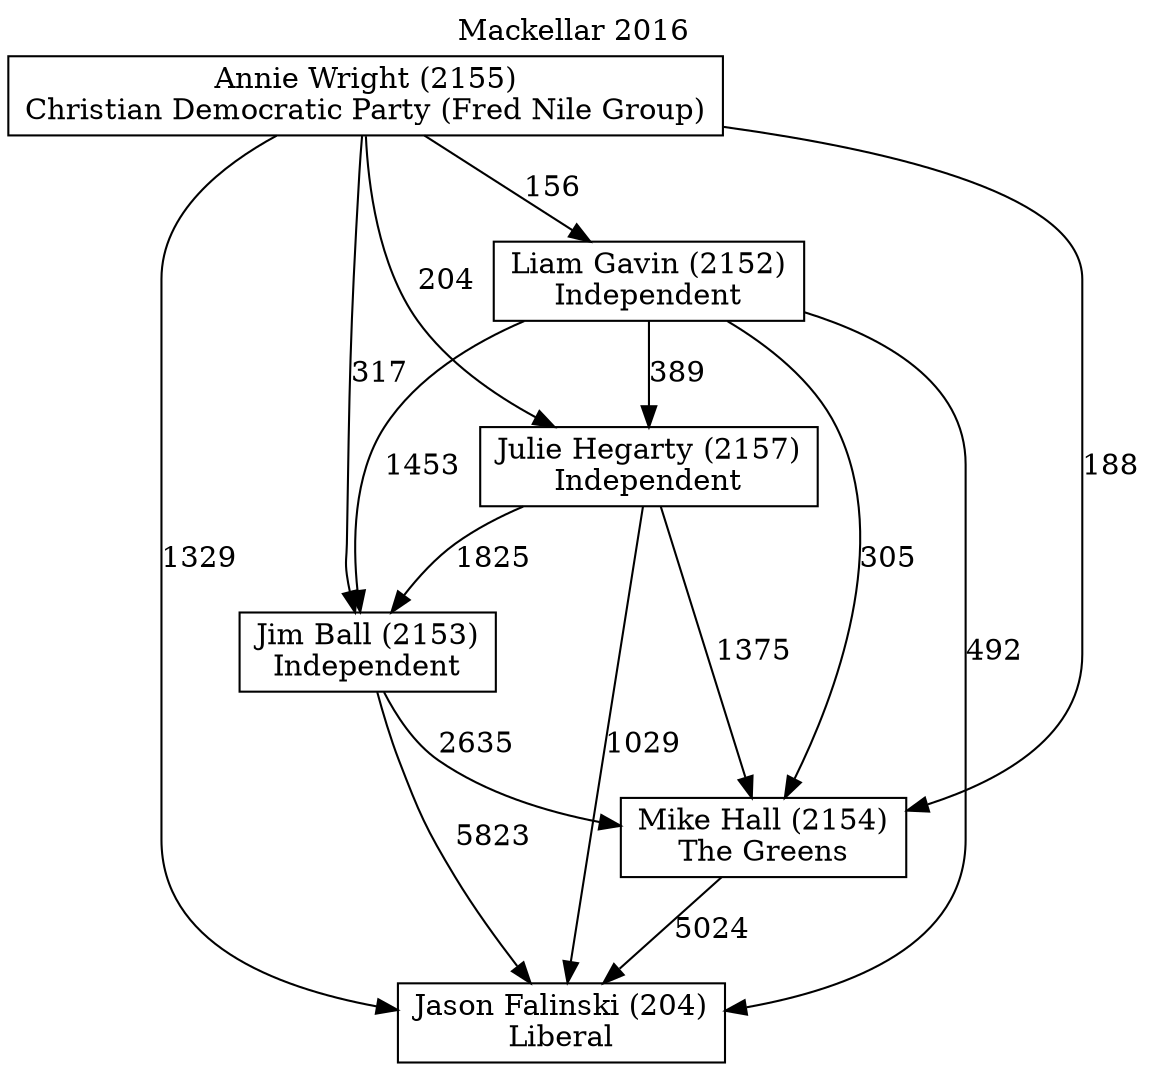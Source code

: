 // House preference flow
digraph "Jason Falinski (204)_Mackellar_2016" {
	graph [label="Mackellar 2016" labelloc=t mclimit=10]
	node [shape=box]
	"Jason Falinski (204)" [label="Jason Falinski (204)
Liberal"]
	"Mike Hall (2154)" [label="Mike Hall (2154)
The Greens"]
	"Jim Ball (2153)" [label="Jim Ball (2153)
Independent"]
	"Julie Hegarty (2157)" [label="Julie Hegarty (2157)
Independent"]
	"Liam Gavin (2152)" [label="Liam Gavin (2152)
Independent"]
	"Annie Wright (2155)" [label="Annie Wright (2155)
Christian Democratic Party (Fred Nile Group)"]
	"Mike Hall (2154)" -> "Jason Falinski (204)" [label=5024]
	"Jim Ball (2153)" -> "Mike Hall (2154)" [label=2635]
	"Julie Hegarty (2157)" -> "Jim Ball (2153)" [label=1825]
	"Liam Gavin (2152)" -> "Julie Hegarty (2157)" [label=389]
	"Annie Wright (2155)" -> "Liam Gavin (2152)" [label=156]
	"Jim Ball (2153)" -> "Jason Falinski (204)" [label=5823]
	"Julie Hegarty (2157)" -> "Jason Falinski (204)" [label=1029]
	"Liam Gavin (2152)" -> "Jason Falinski (204)" [label=492]
	"Annie Wright (2155)" -> "Jason Falinski (204)" [label=1329]
	"Annie Wright (2155)" -> "Julie Hegarty (2157)" [label=204]
	"Liam Gavin (2152)" -> "Jim Ball (2153)" [label=1453]
	"Annie Wright (2155)" -> "Jim Ball (2153)" [label=317]
	"Julie Hegarty (2157)" -> "Mike Hall (2154)" [label=1375]
	"Liam Gavin (2152)" -> "Mike Hall (2154)" [label=305]
	"Annie Wright (2155)" -> "Mike Hall (2154)" [label=188]
}
